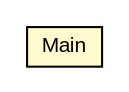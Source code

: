#!/usr/local/bin/dot
#
# Class diagram 
# Generated by UMLGraph version R5_6 (http://www.umlgraph.org/)
#

digraph G {
	edge [fontname="arial",fontsize=10,labelfontname="arial",labelfontsize=10];
	node [fontname="arial",fontsize=10,shape=plaintext];
	nodesep=0.25;
	ranksep=0.5;
	// Main
	c169 [label=<<table title="Main" border="0" cellborder="1" cellspacing="0" cellpadding="2" port="p" bgcolor="lemonChiffon" href="./Main.html">
		<tr><td><table border="0" cellspacing="0" cellpadding="1">
<tr><td align="center" balign="center"> Main </td></tr>
		</table></td></tr>
		</table>>, URL="./Main.html", fontname="arial", fontcolor="black", fontsize=10.0];
}

